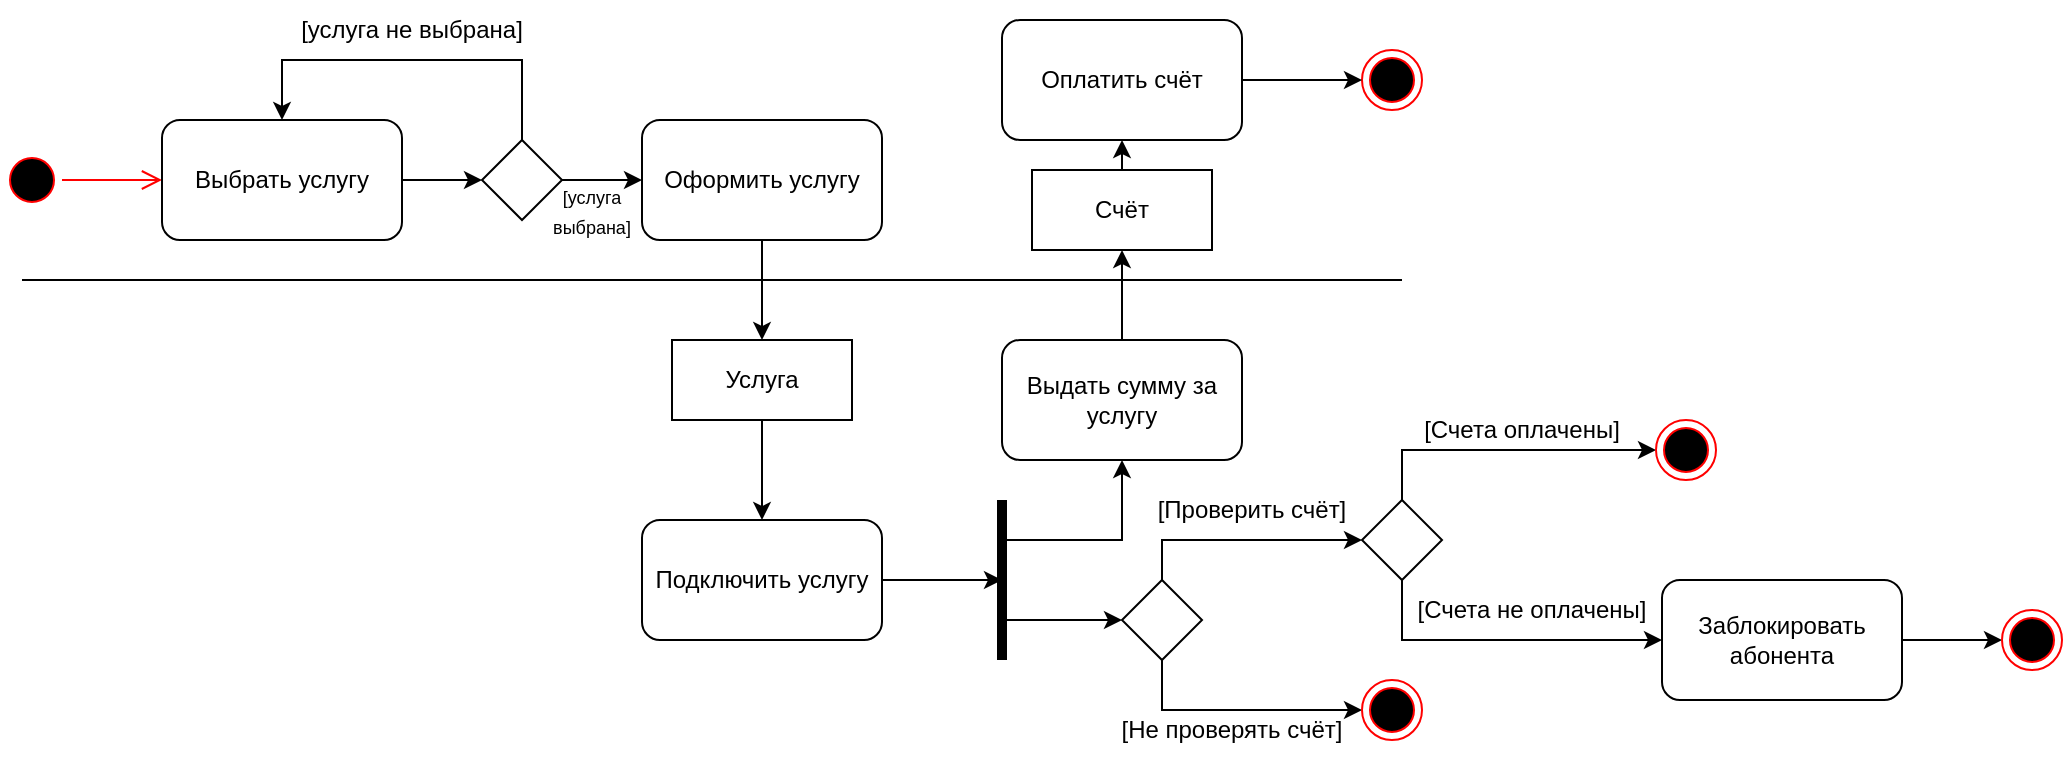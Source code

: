 <mxfile version="20.5.3" type="device"><diagram id="ZENQ9Kscze588z6ASiK8" name="Страница 1"><mxGraphModel dx="1226" dy="584" grid="1" gridSize="10" guides="1" tooltips="1" connect="1" arrows="1" fold="1" page="1" pageScale="1" pageWidth="827" pageHeight="1169" math="0" shadow="0"><root><mxCell id="0"/><mxCell id="1" parent="0"/><mxCell id="lBBFAklEX6FceGdVbSsx-1" value="" style="ellipse;html=1;shape=startState;fillColor=#000000;strokeColor=#ff0000;" vertex="1" parent="1"><mxGeometry y="105" width="30" height="30" as="geometry"/></mxCell><mxCell id="lBBFAklEX6FceGdVbSsx-2" value="" style="edgeStyle=orthogonalEdgeStyle;html=1;verticalAlign=bottom;endArrow=open;endSize=8;strokeColor=#ff0000;rounded=0;entryX=0;entryY=0.5;entryDx=0;entryDy=0;" edge="1" source="lBBFAklEX6FceGdVbSsx-1" parent="1" target="lBBFAklEX6FceGdVbSsx-3"><mxGeometry relative="1" as="geometry"><mxPoint x="90" y="115" as="targetPoint"/></mxGeometry></mxCell><mxCell id="lBBFAklEX6FceGdVbSsx-3" value="Выбрать услугу" style="rounded=1;whiteSpace=wrap;html=1;" vertex="1" parent="1"><mxGeometry x="80" y="90" width="120" height="60" as="geometry"/></mxCell><mxCell id="lBBFAklEX6FceGdVbSsx-5" value="Оформить услугу" style="rounded=1;whiteSpace=wrap;html=1;" vertex="1" parent="1"><mxGeometry x="320" y="90.0" width="120" height="60" as="geometry"/></mxCell><mxCell id="lBBFAklEX6FceGdVbSsx-6" value="" style="endArrow=none;html=1;rounded=0;" edge="1" parent="1"><mxGeometry width="50" height="50" relative="1" as="geometry"><mxPoint x="10" y="170" as="sourcePoint"/><mxPoint x="700" y="170" as="targetPoint"/></mxGeometry></mxCell><mxCell id="lBBFAklEX6FceGdVbSsx-7" value="" style="endArrow=classic;html=1;rounded=0;exitX=0.5;exitY=1;exitDx=0;exitDy=0;entryX=0.5;entryY=0;entryDx=0;entryDy=0;" edge="1" parent="1" source="lBBFAklEX6FceGdVbSsx-5" target="lBBFAklEX6FceGdVbSsx-9"><mxGeometry width="50" height="50" relative="1" as="geometry"><mxPoint x="330" y="230" as="sourcePoint"/><mxPoint x="330" y="190" as="targetPoint"/></mxGeometry></mxCell><mxCell id="lBBFAklEX6FceGdVbSsx-9" value="Услуга" style="rounded=0;whiteSpace=wrap;html=1;" vertex="1" parent="1"><mxGeometry x="335" y="200" width="90" height="40" as="geometry"/></mxCell><mxCell id="lBBFAklEX6FceGdVbSsx-12" value="" style="rhombus;whiteSpace=wrap;html=1;" vertex="1" parent="1"><mxGeometry x="240" y="100" width="40" height="40" as="geometry"/></mxCell><mxCell id="lBBFAklEX6FceGdVbSsx-13" value="" style="endArrow=classic;html=1;rounded=0;exitX=1;exitY=0.5;exitDx=0;exitDy=0;entryX=0;entryY=0.5;entryDx=0;entryDy=0;" edge="1" parent="1" source="lBBFAklEX6FceGdVbSsx-3" target="lBBFAklEX6FceGdVbSsx-12"><mxGeometry width="50" height="50" relative="1" as="geometry"><mxPoint x="180" y="220" as="sourcePoint"/><mxPoint x="230" y="170" as="targetPoint"/></mxGeometry></mxCell><mxCell id="lBBFAklEX6FceGdVbSsx-14" value="" style="endArrow=classic;html=1;rounded=0;exitX=1;exitY=0.5;exitDx=0;exitDy=0;entryX=0;entryY=0.5;entryDx=0;entryDy=0;" edge="1" parent="1" source="lBBFAklEX6FceGdVbSsx-12" target="lBBFAklEX6FceGdVbSsx-5"><mxGeometry width="50" height="50" relative="1" as="geometry"><mxPoint x="180" y="220" as="sourcePoint"/><mxPoint x="230" y="170" as="targetPoint"/></mxGeometry></mxCell><mxCell id="lBBFAklEX6FceGdVbSsx-15" value="" style="endArrow=classic;html=1;rounded=0;exitX=0.5;exitY=0;exitDx=0;exitDy=0;entryX=0.5;entryY=0;entryDx=0;entryDy=0;" edge="1" parent="1" source="lBBFAklEX6FceGdVbSsx-12" target="lBBFAklEX6FceGdVbSsx-3"><mxGeometry width="50" height="50" relative="1" as="geometry"><mxPoint x="180" y="160" as="sourcePoint"/><mxPoint x="230" y="110" as="targetPoint"/><Array as="points"><mxPoint x="260" y="60"/><mxPoint x="140" y="60"/></Array></mxGeometry></mxCell><mxCell id="lBBFAklEX6FceGdVbSsx-16" value="[услуга не выбрана]" style="text;html=1;strokeColor=none;fillColor=none;align=center;verticalAlign=middle;whiteSpace=wrap;rounded=0;" vertex="1" parent="1"><mxGeometry x="130" y="30" width="150" height="30" as="geometry"/></mxCell><mxCell id="lBBFAklEX6FceGdVbSsx-17" value="&lt;font style=&quot;font-size: 9px;&quot;&gt;[услуга выбрана]&lt;/font&gt;" style="text;html=1;strokeColor=none;fillColor=none;align=center;verticalAlign=middle;whiteSpace=wrap;rounded=0;" vertex="1" parent="1"><mxGeometry x="260" y="120" width="70" height="30" as="geometry"/></mxCell><mxCell id="lBBFAklEX6FceGdVbSsx-18" value="" style="endArrow=classic;html=1;rounded=0;fontSize=9;exitX=0.5;exitY=1;exitDx=0;exitDy=0;" edge="1" parent="1" source="lBBFAklEX6FceGdVbSsx-9" target="lBBFAklEX6FceGdVbSsx-19"><mxGeometry width="50" height="50" relative="1" as="geometry"><mxPoint x="340" y="270" as="sourcePoint"/><mxPoint x="380" y="280" as="targetPoint"/></mxGeometry></mxCell><mxCell id="lBBFAklEX6FceGdVbSsx-19" value="&lt;font style=&quot;font-size: 12px;&quot;&gt;Подключить услугу&lt;/font&gt;" style="rounded=1;whiteSpace=wrap;html=1;fontSize=9;" vertex="1" parent="1"><mxGeometry x="320.0" y="290" width="120" height="60" as="geometry"/></mxCell><mxCell id="lBBFAklEX6FceGdVbSsx-23" value="" style="ellipse;html=1;shape=endState;fillColor=#000000;strokeColor=#ff0000;fontSize=12;" vertex="1" parent="1"><mxGeometry x="680" y="55" width="30" height="30" as="geometry"/></mxCell><mxCell id="lBBFAklEX6FceGdVbSsx-29" style="edgeStyle=orthogonalEdgeStyle;rounded=0;orthogonalLoop=1;jettySize=auto;html=1;exitX=0.5;exitY=0;exitDx=0;exitDy=0;entryX=0.5;entryY=1;entryDx=0;entryDy=0;fontSize=12;" edge="1" parent="1" source="lBBFAklEX6FceGdVbSsx-24" target="lBBFAklEX6FceGdVbSsx-25"><mxGeometry relative="1" as="geometry"/></mxCell><mxCell id="lBBFAklEX6FceGdVbSsx-24" value="&lt;span style=&quot;font-size: 12px;&quot;&gt;Выдать сумму за услугу&lt;/span&gt;" style="rounded=1;whiteSpace=wrap;html=1;fontSize=9;" vertex="1" parent="1"><mxGeometry x="500.0" y="200" width="120" height="60" as="geometry"/></mxCell><mxCell id="lBBFAklEX6FceGdVbSsx-25" value="Счёт" style="rounded=0;whiteSpace=wrap;html=1;" vertex="1" parent="1"><mxGeometry x="515" y="115" width="90" height="40" as="geometry"/></mxCell><mxCell id="lBBFAklEX6FceGdVbSsx-26" value="Оплатить счёт" style="rounded=1;whiteSpace=wrap;html=1;fontSize=12;" vertex="1" parent="1"><mxGeometry x="500" y="40" width="120" height="60" as="geometry"/></mxCell><mxCell id="lBBFAklEX6FceGdVbSsx-27" value="" style="endArrow=classic;html=1;rounded=0;fontSize=12;exitX=1;exitY=0.5;exitDx=0;exitDy=0;entryX=0;entryY=0.5;entryDx=0;entryDy=0;" edge="1" parent="1" source="lBBFAklEX6FceGdVbSsx-26" target="lBBFAklEX6FceGdVbSsx-23"><mxGeometry width="50" height="50" relative="1" as="geometry"><mxPoint x="470" y="200" as="sourcePoint"/><mxPoint x="520" y="150" as="targetPoint"/></mxGeometry></mxCell><mxCell id="lBBFAklEX6FceGdVbSsx-28" value="" style="endArrow=classic;html=1;rounded=0;fontSize=12;exitX=0.5;exitY=0;exitDx=0;exitDy=0;entryX=0.5;entryY=1;entryDx=0;entryDy=0;" edge="1" parent="1" source="lBBFAklEX6FceGdVbSsx-25" target="lBBFAklEX6FceGdVbSsx-26"><mxGeometry width="50" height="50" relative="1" as="geometry"><mxPoint x="540" y="200" as="sourcePoint"/><mxPoint x="590" y="150" as="targetPoint"/></mxGeometry></mxCell><mxCell id="lBBFAklEX6FceGdVbSsx-32" value="" style="endArrow=none;html=1;rounded=0;fontSize=12;strokeWidth=5;" edge="1" parent="1"><mxGeometry width="50" height="50" relative="1" as="geometry"><mxPoint x="500" y="280" as="sourcePoint"/><mxPoint x="500" y="360" as="targetPoint"/></mxGeometry></mxCell><mxCell id="lBBFAklEX6FceGdVbSsx-33" value="" style="endArrow=classic;html=1;rounded=0;strokeWidth=1;fontSize=12;exitX=1;exitY=0.5;exitDx=0;exitDy=0;" edge="1" parent="1" source="lBBFAklEX6FceGdVbSsx-19"><mxGeometry width="50" height="50" relative="1" as="geometry"><mxPoint x="540" y="330" as="sourcePoint"/><mxPoint x="500" y="320" as="targetPoint"/></mxGeometry></mxCell><mxCell id="lBBFAklEX6FceGdVbSsx-34" value="" style="endArrow=classic;html=1;rounded=0;strokeWidth=1;fontSize=12;entryX=0.5;entryY=1;entryDx=0;entryDy=0;" edge="1" parent="1" target="lBBFAklEX6FceGdVbSsx-24"><mxGeometry width="50" height="50" relative="1" as="geometry"><mxPoint x="500" y="300" as="sourcePoint"/><mxPoint x="590" y="280" as="targetPoint"/><Array as="points"><mxPoint x="560" y="300"/></Array></mxGeometry></mxCell><mxCell id="lBBFAklEX6FceGdVbSsx-35" value="" style="endArrow=classic;html=1;rounded=0;strokeWidth=1;fontSize=12;" edge="1" parent="1"><mxGeometry width="50" height="50" relative="1" as="geometry"><mxPoint x="500" y="340" as="sourcePoint"/><mxPoint x="560" y="340" as="targetPoint"/></mxGeometry></mxCell><mxCell id="lBBFAklEX6FceGdVbSsx-36" value="" style="rhombus;whiteSpace=wrap;html=1;" vertex="1" parent="1"><mxGeometry x="560" y="320" width="40" height="40" as="geometry"/></mxCell><mxCell id="lBBFAklEX6FceGdVbSsx-37" value="" style="endArrow=classic;html=1;rounded=0;strokeWidth=1;fontSize=12;exitX=0.5;exitY=0;exitDx=0;exitDy=0;" edge="1" parent="1" source="lBBFAklEX6FceGdVbSsx-36"><mxGeometry width="50" height="50" relative="1" as="geometry"><mxPoint x="520" y="330" as="sourcePoint"/><mxPoint x="680" y="300" as="targetPoint"/><Array as="points"><mxPoint x="580" y="300"/></Array></mxGeometry></mxCell><mxCell id="lBBFAklEX6FceGdVbSsx-38" value="" style="endArrow=classic;html=1;rounded=0;strokeWidth=1;fontSize=12;exitX=0.5;exitY=1;exitDx=0;exitDy=0;entryX=0;entryY=0.5;entryDx=0;entryDy=0;" edge="1" parent="1" source="lBBFAklEX6FceGdVbSsx-36" target="lBBFAklEX6FceGdVbSsx-41"><mxGeometry width="50" height="50" relative="1" as="geometry"><mxPoint x="520" y="330" as="sourcePoint"/><mxPoint x="680" y="380" as="targetPoint"/><Array as="points"><mxPoint x="580" y="385"/></Array></mxGeometry></mxCell><mxCell id="lBBFAklEX6FceGdVbSsx-39" value="[Проверить счёт]" style="text;html=1;strokeColor=none;fillColor=none;align=center;verticalAlign=middle;whiteSpace=wrap;rounded=0;fontSize=12;" vertex="1" parent="1"><mxGeometry x="570" y="270" width="110" height="30" as="geometry"/></mxCell><mxCell id="lBBFAklEX6FceGdVbSsx-40" value="[Не проверять счёт]" style="text;html=1;strokeColor=none;fillColor=none;align=center;verticalAlign=middle;whiteSpace=wrap;rounded=0;fontSize=12;" vertex="1" parent="1"><mxGeometry x="550" y="380" width="130" height="30" as="geometry"/></mxCell><mxCell id="lBBFAklEX6FceGdVbSsx-41" value="" style="ellipse;html=1;shape=endState;fillColor=#000000;strokeColor=#ff0000;fontSize=12;" vertex="1" parent="1"><mxGeometry x="680" y="370" width="30" height="30" as="geometry"/></mxCell><mxCell id="lBBFAklEX6FceGdVbSsx-43" value="" style="rhombus;whiteSpace=wrap;html=1;" vertex="1" parent="1"><mxGeometry x="680" y="280" width="40" height="40" as="geometry"/></mxCell><mxCell id="lBBFAklEX6FceGdVbSsx-44" value="" style="endArrow=classic;html=1;rounded=0;strokeWidth=1;fontSize=12;exitX=0.5;exitY=0;exitDx=0;exitDy=0;entryX=0;entryY=0.5;entryDx=0;entryDy=0;" edge="1" parent="1" source="lBBFAklEX6FceGdVbSsx-43" target="lBBFAklEX6FceGdVbSsx-46"><mxGeometry width="50" height="50" relative="1" as="geometry"><mxPoint x="630" y="330" as="sourcePoint"/><mxPoint x="800" y="250" as="targetPoint"/><Array as="points"><mxPoint x="700" y="255"/></Array></mxGeometry></mxCell><mxCell id="lBBFAklEX6FceGdVbSsx-45" value="" style="endArrow=classic;html=1;rounded=0;strokeWidth=1;fontSize=12;exitX=0.5;exitY=1;exitDx=0;exitDy=0;entryX=1;entryY=1;entryDx=0;entryDy=0;" edge="1" parent="1" source="lBBFAklEX6FceGdVbSsx-43" target="lBBFAklEX6FceGdVbSsx-48"><mxGeometry width="50" height="50" relative="1" as="geometry"><mxPoint x="630" y="330" as="sourcePoint"/><mxPoint x="830" y="350" as="targetPoint"/><Array as="points"><mxPoint x="700" y="350"/></Array></mxGeometry></mxCell><mxCell id="lBBFAklEX6FceGdVbSsx-46" value="" style="ellipse;html=1;shape=endState;fillColor=#000000;strokeColor=#ff0000;fontSize=12;" vertex="1" parent="1"><mxGeometry x="827" y="240" width="30" height="30" as="geometry"/></mxCell><mxCell id="lBBFAklEX6FceGdVbSsx-47" value="[Счета оплачены]" style="text;html=1;strokeColor=none;fillColor=none;align=center;verticalAlign=middle;whiteSpace=wrap;rounded=0;fontSize=12;" vertex="1" parent="1"><mxGeometry x="710" y="230" width="100" height="30" as="geometry"/></mxCell><mxCell id="lBBFAklEX6FceGdVbSsx-48" value="[Счета не оплачены]" style="text;html=1;strokeColor=none;fillColor=none;align=center;verticalAlign=middle;whiteSpace=wrap;rounded=0;fontSize=12;" vertex="1" parent="1"><mxGeometry x="700" y="320" width="130" height="30" as="geometry"/></mxCell><mxCell id="lBBFAklEX6FceGdVbSsx-49" value="Заблокировать абонента" style="rounded=1;whiteSpace=wrap;html=1;fontSize=12;" vertex="1" parent="1"><mxGeometry x="830" y="320" width="120" height="60" as="geometry"/></mxCell><mxCell id="lBBFAklEX6FceGdVbSsx-50" value="" style="endArrow=classic;html=1;rounded=0;strokeWidth=1;fontSize=12;exitX=1;exitY=0.5;exitDx=0;exitDy=0;" edge="1" parent="1" source="lBBFAklEX6FceGdVbSsx-49"><mxGeometry width="50" height="50" relative="1" as="geometry"><mxPoint x="980" y="320" as="sourcePoint"/><mxPoint x="1000" y="350" as="targetPoint"/></mxGeometry></mxCell><mxCell id="lBBFAklEX6FceGdVbSsx-51" value="" style="ellipse;html=1;shape=endState;fillColor=#000000;strokeColor=#ff0000;fontSize=12;" vertex="1" parent="1"><mxGeometry x="1000" y="335" width="30" height="30" as="geometry"/></mxCell></root></mxGraphModel></diagram></mxfile>